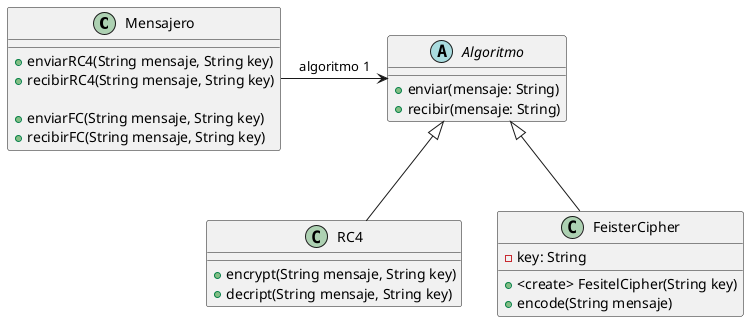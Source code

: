 @startuml

class Mensajero{
    +enviarRC4(String mensaje, String key)
    +recibirRC4(String mensaje, String key)

    +enviarFC(String mensaje, String key)
    +recibirFC(String mensaje, String key)
}

abstract class Algoritmo{
    +enviar(mensaje: String)
    +recibir(mensaje: String)
}

class RC4 extends Algoritmo{
    +encrypt(String mensaje, String key)
    +decript(String mensaje, String key)
}

class FeisterCipher extends Algoritmo{
    -key: String

    +<create> FesitelCipher(String key)
    +encode(String mensaje)
}

Mensajero -> Algoritmo: algoritmo 1

@enduml